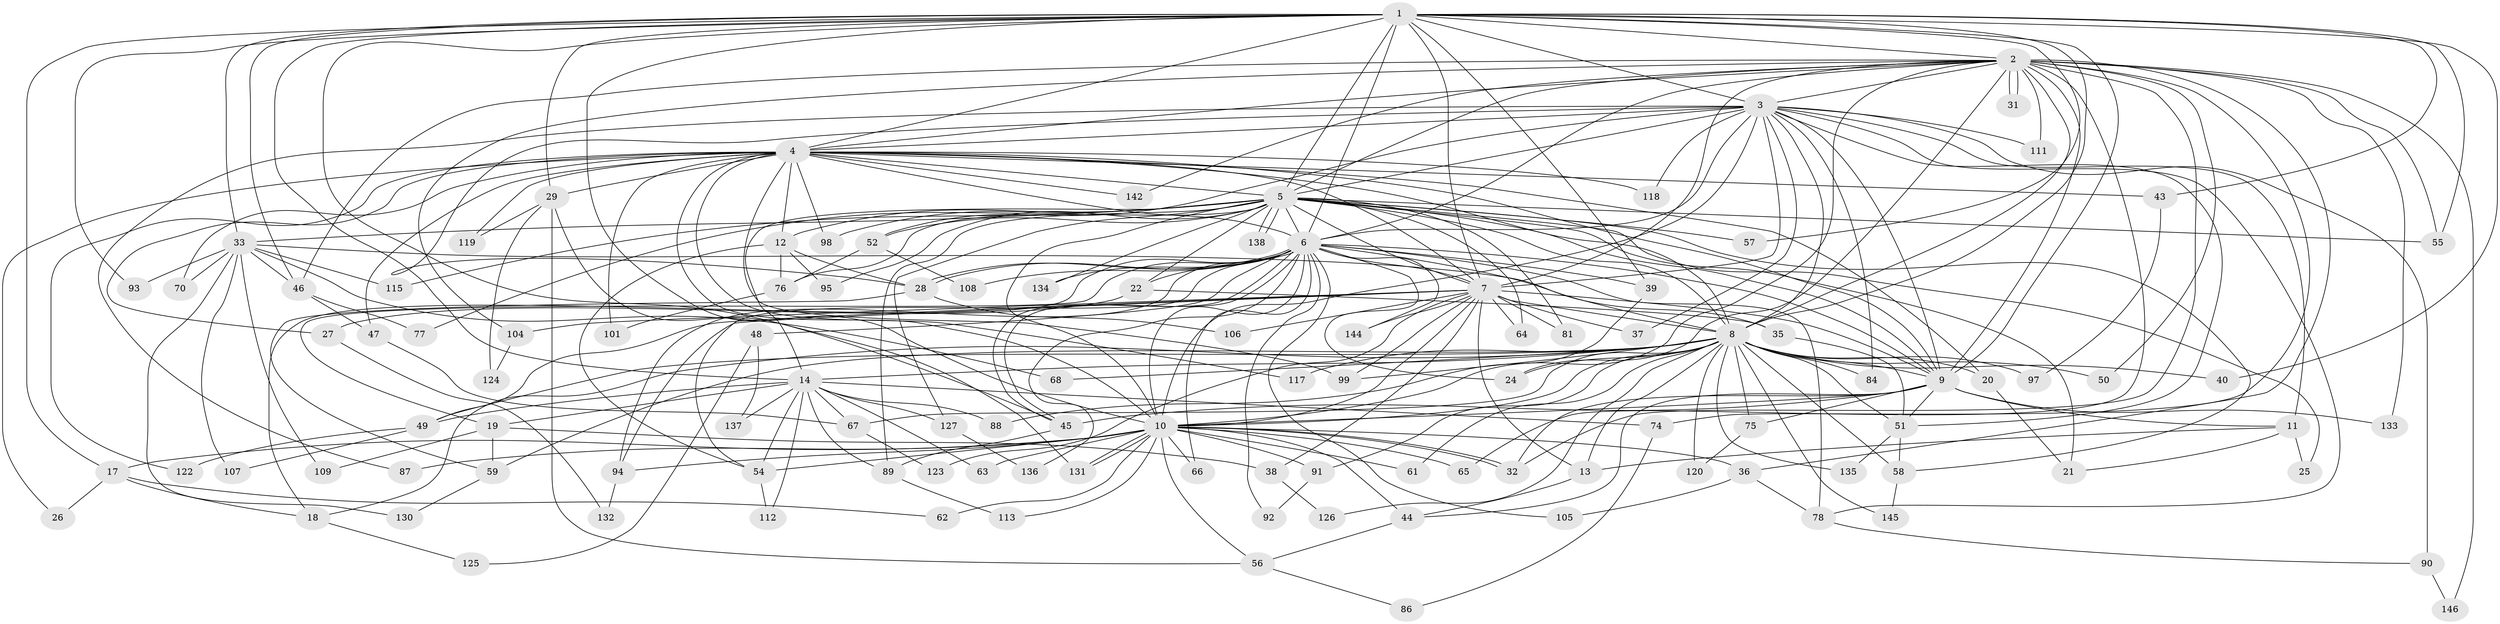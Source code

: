 // original degree distribution, {21: 0.0136986301369863, 24: 0.00684931506849315, 19: 0.00684931506849315, 16: 0.0136986301369863, 31: 0.00684931506849315, 29: 0.00684931506849315, 32: 0.00684931506849315, 28: 0.00684931506849315, 5: 0.0410958904109589, 6: 0.03424657534246575, 4: 0.13013698630136986, 10: 0.0136986301369863, 3: 0.15753424657534246, 12: 0.00684931506849315, 2: 0.547945205479452}
// Generated by graph-tools (version 1.1) at 2025/41/03/06/25 10:41:40]
// undirected, 114 vertices, 281 edges
graph export_dot {
graph [start="1"]
  node [color=gray90,style=filled];
  1 [super="+114"];
  2 [super="+85"];
  3 [super="+42"];
  4 [super="+23"];
  5 [super="+121"];
  6 [super="+34"];
  7 [super="+128"];
  8 [super="+15"];
  9 [super="+103"];
  10 [super="+69"];
  11 [super="+73"];
  12 [super="+41"];
  13;
  14 [super="+16"];
  17;
  18 [super="+30"];
  19;
  20;
  21 [super="+129"];
  22;
  24 [super="+100"];
  25;
  26;
  27;
  28;
  29;
  31;
  32 [super="+80"];
  33 [super="+96"];
  35;
  36 [super="+102"];
  37;
  38;
  39;
  40;
  43;
  44 [super="+72"];
  45 [super="+82"];
  46;
  47;
  48;
  49 [super="+53"];
  50;
  51 [super="+139"];
  52 [super="+143"];
  54 [super="+60"];
  55 [super="+79"];
  56 [super="+110"];
  57;
  58 [super="+83"];
  59 [super="+141"];
  61;
  62;
  63;
  64;
  65;
  66;
  67 [super="+71"];
  68;
  70;
  74;
  75;
  76;
  77;
  78;
  81;
  84;
  86;
  87;
  88;
  89;
  90;
  91;
  92;
  93;
  94 [super="+116"];
  95;
  97;
  98;
  99;
  101;
  104;
  105;
  106;
  107;
  108;
  109;
  111;
  112;
  113;
  115;
  117;
  118;
  119;
  120;
  122;
  123;
  124;
  125;
  126;
  127;
  130;
  131 [super="+140"];
  132;
  133;
  134;
  135;
  136;
  137;
  138;
  142;
  144;
  145;
  146;
  1 -- 2;
  1 -- 3;
  1 -- 4;
  1 -- 5;
  1 -- 6;
  1 -- 7;
  1 -- 8;
  1 -- 9;
  1 -- 10;
  1 -- 14;
  1 -- 17;
  1 -- 29;
  1 -- 33;
  1 -- 39;
  1 -- 40;
  1 -- 43;
  1 -- 46;
  1 -- 57;
  1 -- 93;
  1 -- 45;
  1 -- 55;
  2 -- 3;
  2 -- 4;
  2 -- 5;
  2 -- 6;
  2 -- 7;
  2 -- 8;
  2 -- 9;
  2 -- 10;
  2 -- 24;
  2 -- 31;
  2 -- 31;
  2 -- 36;
  2 -- 46;
  2 -- 50;
  2 -- 55;
  2 -- 65;
  2 -- 74;
  2 -- 104;
  2 -- 111;
  2 -- 133;
  2 -- 142;
  2 -- 146;
  2 -- 32;
  3 -- 4;
  3 -- 5;
  3 -- 6 [weight=2];
  3 -- 7;
  3 -- 8;
  3 -- 9;
  3 -- 10;
  3 -- 11;
  3 -- 37;
  3 -- 51;
  3 -- 52;
  3 -- 84;
  3 -- 87;
  3 -- 111;
  3 -- 118;
  3 -- 90;
  3 -- 28;
  3 -- 78;
  4 -- 5;
  4 -- 6;
  4 -- 7;
  4 -- 8;
  4 -- 9;
  4 -- 10 [weight=2];
  4 -- 12;
  4 -- 20;
  4 -- 70;
  4 -- 98;
  4 -- 101;
  4 -- 118;
  4 -- 99;
  4 -- 26;
  4 -- 43;
  4 -- 142;
  4 -- 47;
  4 -- 117;
  4 -- 119;
  4 -- 122;
  4 -- 27;
  4 -- 29;
  5 -- 6;
  5 -- 7;
  5 -- 8;
  5 -- 9;
  5 -- 10;
  5 -- 12;
  5 -- 14;
  5 -- 22;
  5 -- 25;
  5 -- 33;
  5 -- 52;
  5 -- 55;
  5 -- 57;
  5 -- 64;
  5 -- 76;
  5 -- 77;
  5 -- 81;
  5 -- 95;
  5 -- 98;
  5 -- 115;
  5 -- 127;
  5 -- 134;
  5 -- 138;
  5 -- 138;
  5 -- 89;
  5 -- 58;
  5 -- 21;
  6 -- 7;
  6 -- 8;
  6 -- 9;
  6 -- 10;
  6 -- 19;
  6 -- 22;
  6 -- 28;
  6 -- 28;
  6 -- 39;
  6 -- 45;
  6 -- 45;
  6 -- 48 [weight=2];
  6 -- 54;
  6 -- 66;
  6 -- 78;
  6 -- 92;
  6 -- 94;
  6 -- 105;
  6 -- 134;
  6 -- 136;
  6 -- 144;
  6 -- 18;
  6 -- 108;
  6 -- 24;
  7 -- 8;
  7 -- 9;
  7 -- 10;
  7 -- 13;
  7 -- 37;
  7 -- 38;
  7 -- 64;
  7 -- 81;
  7 -- 104;
  7 -- 106;
  7 -- 123;
  7 -- 144;
  7 -- 99;
  7 -- 94;
  7 -- 49;
  8 -- 9 [weight=2];
  8 -- 10;
  8 -- 13;
  8 -- 18;
  8 -- 20;
  8 -- 24;
  8 -- 40;
  8 -- 49;
  8 -- 50;
  8 -- 51;
  8 -- 59;
  8 -- 61;
  8 -- 67;
  8 -- 68;
  8 -- 75;
  8 -- 84;
  8 -- 91;
  8 -- 97;
  8 -- 99;
  8 -- 117;
  8 -- 120;
  8 -- 126;
  8 -- 135;
  8 -- 145;
  8 -- 58;
  8 -- 14;
  9 -- 10;
  9 -- 11;
  9 -- 44;
  9 -- 75;
  9 -- 45;
  9 -- 51;
  9 -- 133;
  9 -- 32;
  10 -- 17;
  10 -- 32;
  10 -- 32;
  10 -- 36;
  10 -- 56;
  10 -- 61;
  10 -- 62;
  10 -- 63;
  10 -- 65;
  10 -- 66;
  10 -- 87;
  10 -- 91;
  10 -- 94;
  10 -- 113;
  10 -- 131;
  10 -- 131;
  10 -- 54;
  10 -- 44;
  11 -- 21;
  11 -- 25;
  11 -- 13;
  12 -- 54;
  12 -- 76;
  12 -- 95;
  12 -- 28;
  13 -- 44;
  14 -- 49;
  14 -- 63;
  14 -- 74;
  14 -- 127;
  14 -- 137;
  14 -- 112;
  14 -- 19;
  14 -- 89;
  14 -- 88;
  14 -- 54;
  14 -- 67;
  17 -- 18;
  17 -- 26;
  17 -- 62;
  18 -- 125;
  19 -- 38;
  19 -- 109;
  19 -- 59;
  20 -- 21;
  22 -- 27;
  22 -- 35;
  27 -- 132;
  28 -- 59;
  28 -- 106;
  29 -- 56;
  29 -- 119;
  29 -- 124;
  29 -- 131;
  33 -- 35;
  33 -- 68;
  33 -- 70;
  33 -- 93;
  33 -- 107;
  33 -- 115;
  33 -- 130;
  33 -- 109;
  33 -- 46;
  35 -- 51;
  36 -- 105;
  36 -- 78;
  38 -- 126;
  39 -- 88;
  43 -- 97;
  44 -- 56;
  45 -- 89;
  46 -- 47;
  46 -- 77;
  47 -- 67;
  48 -- 125;
  48 -- 137;
  49 -- 107;
  49 -- 122;
  51 -- 58;
  51 -- 135;
  52 -- 108;
  52 -- 76;
  54 -- 112;
  56 -- 86;
  58 -- 145;
  59 -- 130;
  67 -- 123;
  74 -- 86;
  75 -- 120;
  76 -- 101;
  78 -- 90;
  89 -- 113;
  90 -- 146;
  91 -- 92;
  94 -- 132;
  104 -- 124;
  127 -- 136;
}
